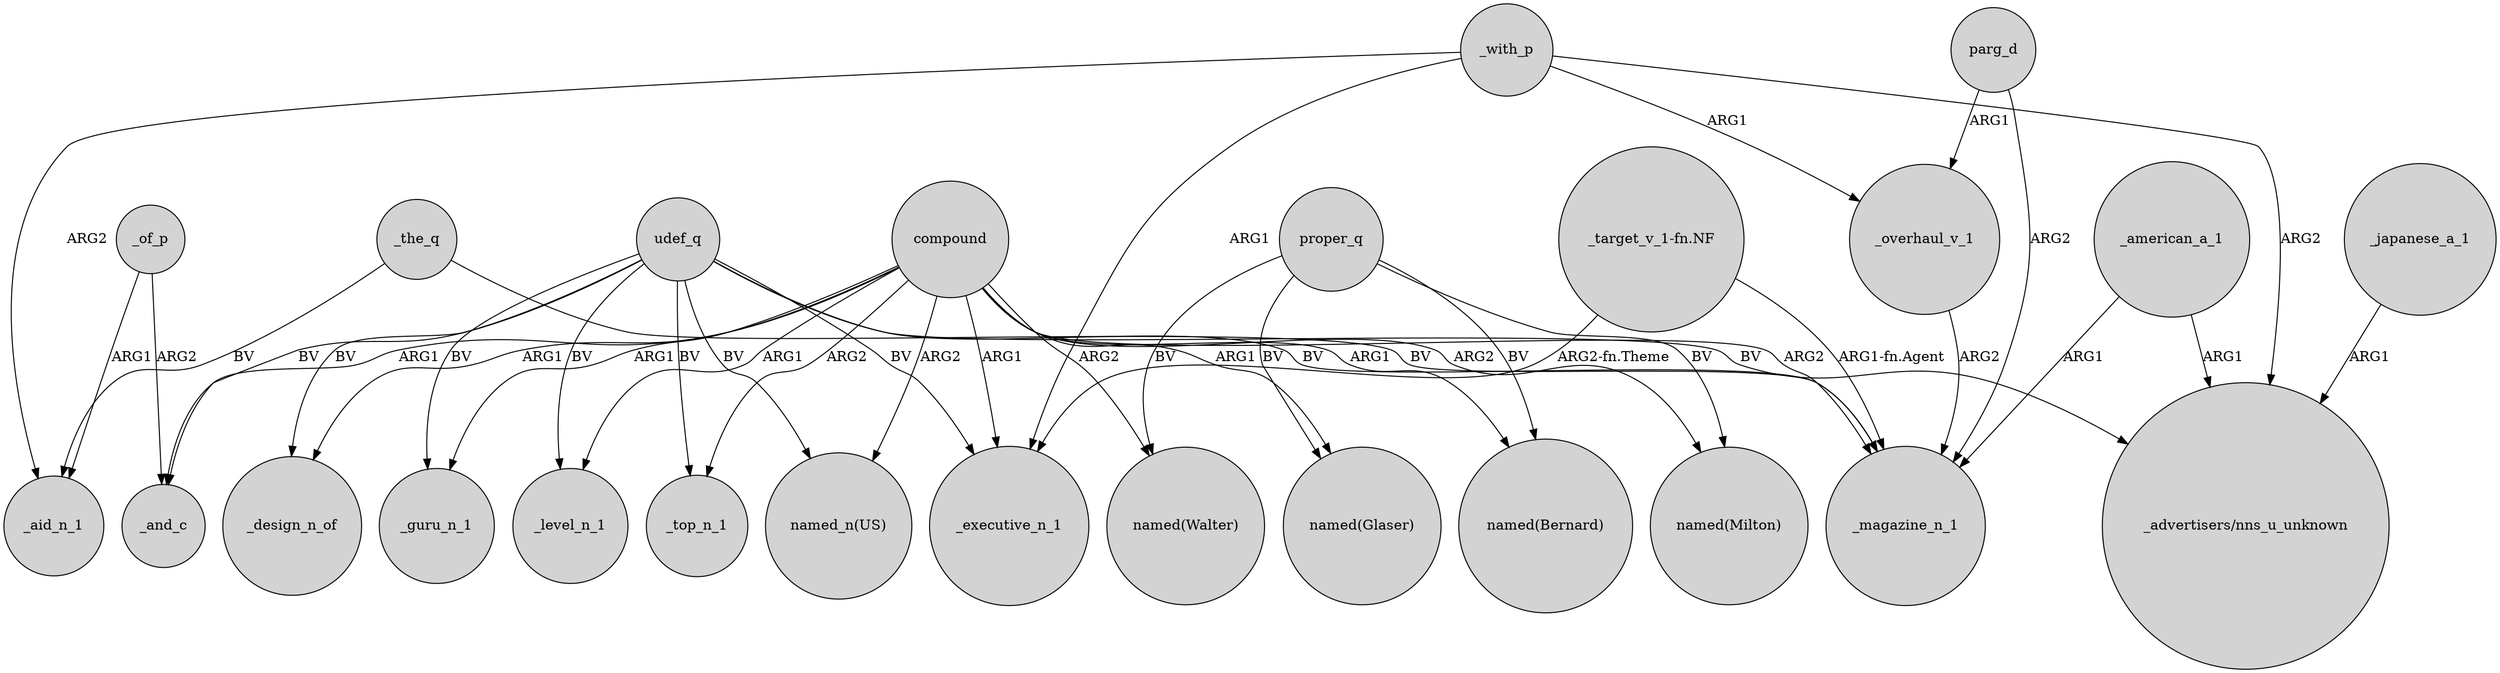 digraph {
	node [shape=circle style=filled]
	_of_p -> _aid_n_1 [label=ARG1]
	udef_q -> "named_n(US)" [label=BV]
	_with_p -> "_advertisers/nns_u_unknown" [label=ARG2]
	proper_q -> "named(Walter)" [label=BV]
	udef_q -> _executive_n_1 [label=BV]
	_american_a_1 -> "_advertisers/nns_u_unknown" [label=ARG1]
	udef_q -> _guru_n_1 [label=BV]
	_with_p -> _overhaul_v_1 [label=ARG1]
	compound -> _design_n_of [label=ARG1]
	"_target_v_1-fn.NF" -> _executive_n_1 [label="ARG2-fn.Theme"]
	compound -> _executive_n_1 [label=ARG1]
	_japanese_a_1 -> "_advertisers/nns_u_unknown" [label=ARG1]
	_the_q -> _magazine_n_1 [label=BV]
	_of_p -> _and_c [label=ARG2]
	_with_p -> _executive_n_1 [label=ARG1]
	compound -> "named_n(US)" [label=ARG2]
	proper_q -> "named(Glaser)" [label=BV]
	_with_p -> _aid_n_1 [label=ARG2]
	proper_q -> "named(Milton)" [label=BV]
	udef_q -> _magazine_n_1 [label=BV]
	proper_q -> "named(Bernard)" [label=BV]
	"_target_v_1-fn.NF" -> _magazine_n_1 [label="ARG1-fn.Agent"]
	udef_q -> _level_n_1 [label=BV]
	compound -> "named(Bernard)" [label=ARG1]
	compound -> _top_n_1 [label=ARG2]
	udef_q -> _top_n_1 [label=BV]
	compound -> "named(Milton)" [label=ARG2]
	udef_q -> "_advertisers/nns_u_unknown" [label=BV]
	compound -> _and_c [label=ARG1]
	_american_a_1 -> _magazine_n_1 [label=ARG1]
	udef_q -> _design_n_of [label=BV]
	compound -> _magazine_n_1 [label=ARG2]
	compound -> _guru_n_1 [label=ARG1]
	compound -> "named(Glaser)" [label=ARG1]
	_the_q -> _aid_n_1 [label=BV]
	parg_d -> _magazine_n_1 [label=ARG2]
	compound -> _level_n_1 [label=ARG1]
	udef_q -> _and_c [label=BV]
	parg_d -> _overhaul_v_1 [label=ARG1]
	_overhaul_v_1 -> _magazine_n_1 [label=ARG2]
	compound -> "named(Walter)" [label=ARG2]
}
